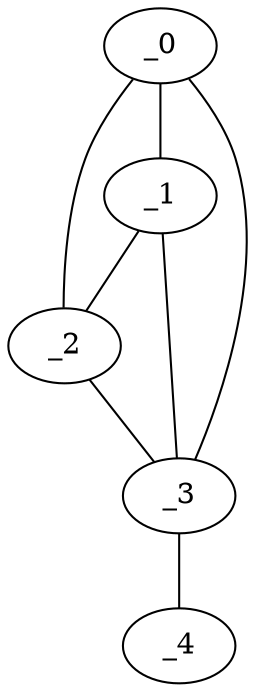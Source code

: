 graph NP1_0024 {
	_0	 [x="0.762387",
		y="3.32849"];
	_1	 [x="1.83951",
		y="0.255768"];
	_0 -- _1;
	_2	 [x="2.08151",
		y="2.68528"];
	_0 -- _2;
	_3	 [x="0.7",
		y="0.59"];
	_0 -- _3;
	_1 -- _2;
	_1 -- _3;
	_2 -- _3;
	_4	 [x="1.08946",
		y="1.64088"];
	_3 -- _4;
}
